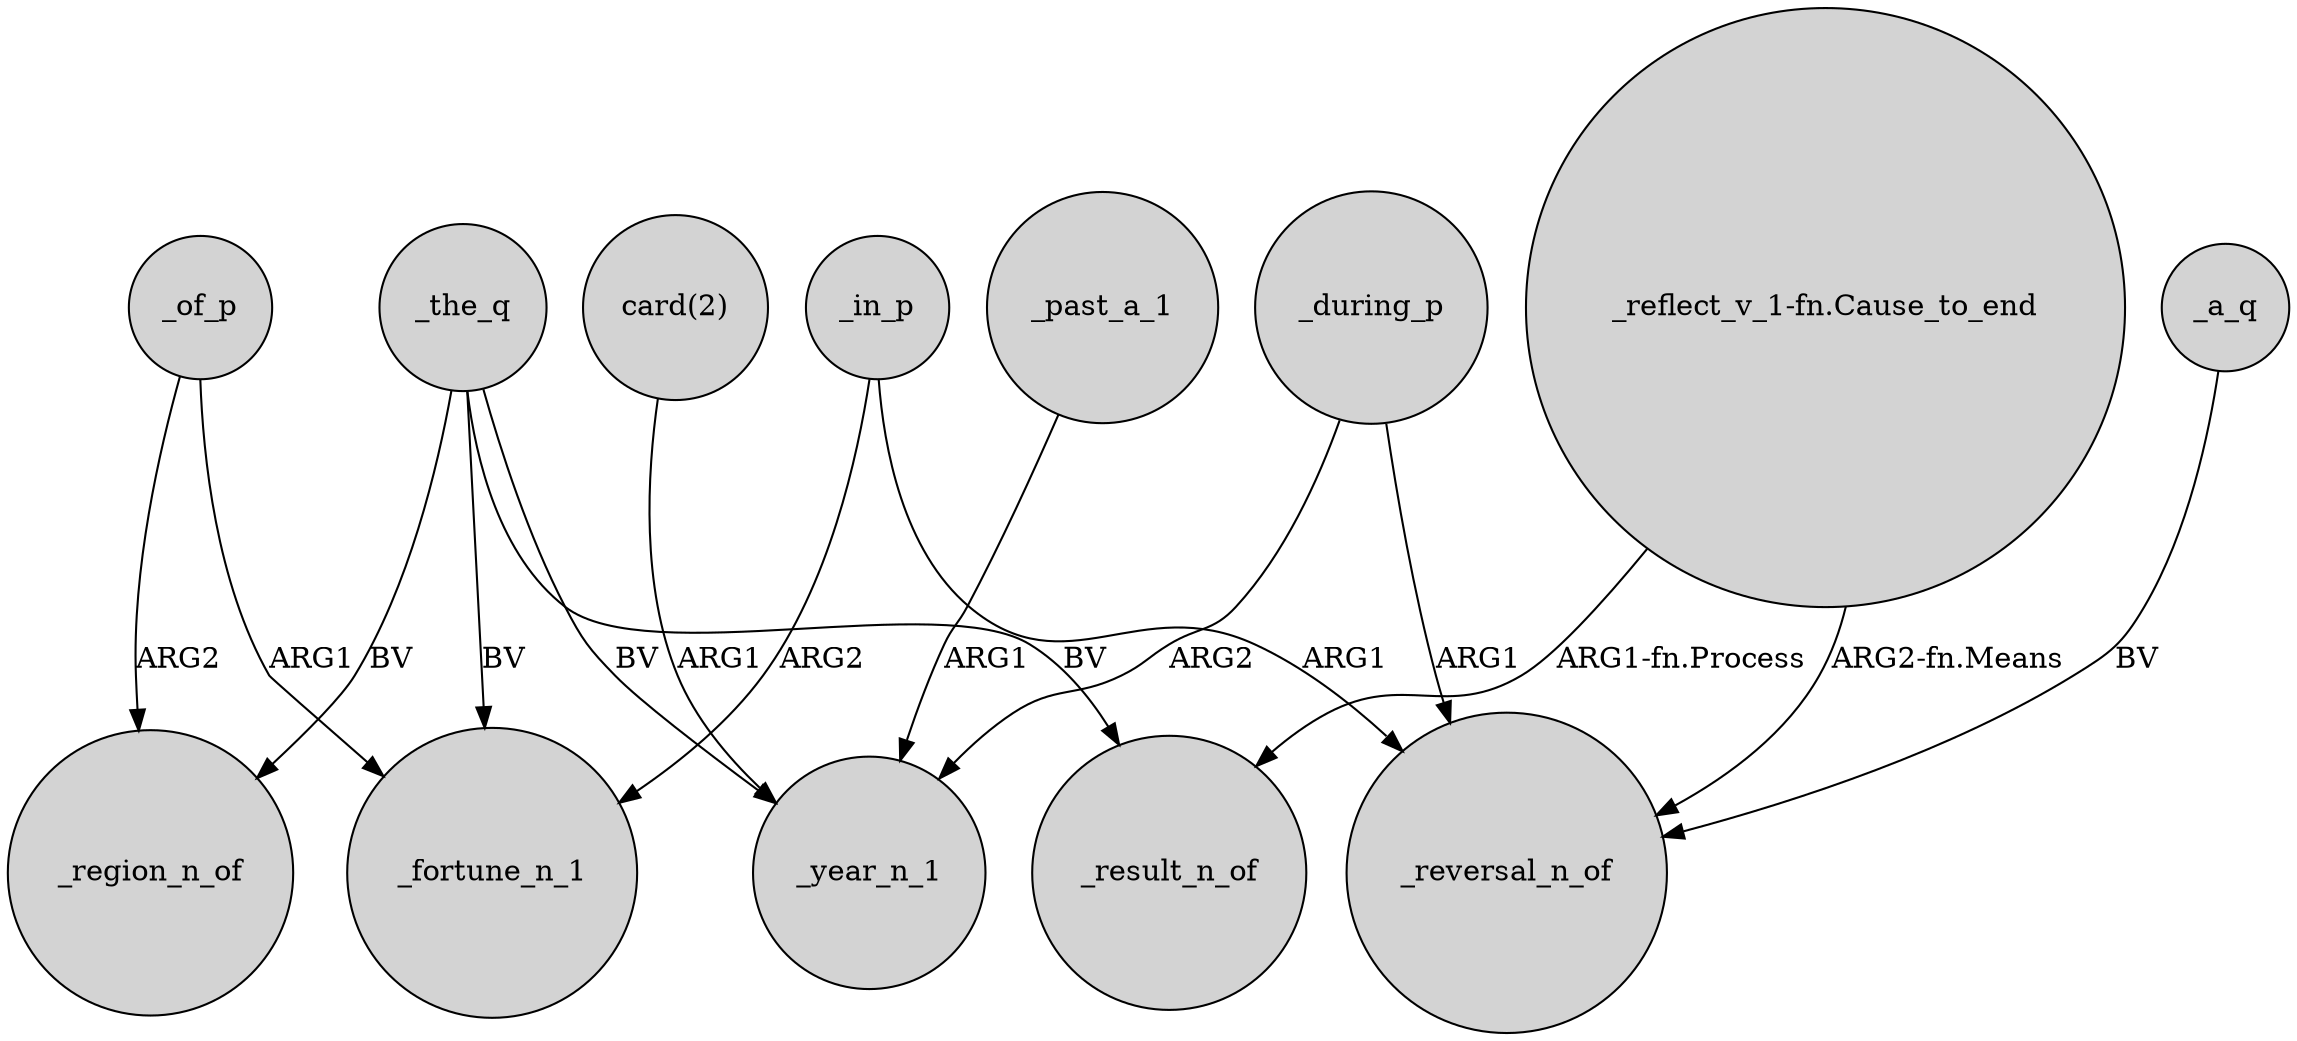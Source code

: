 digraph {
	node [shape=circle style=filled]
	_in_p -> _fortune_n_1 [label=ARG2]
	_past_a_1 -> _year_n_1 [label=ARG1]
	_the_q -> _year_n_1 [label=BV]
	"_reflect_v_1-fn.Cause_to_end" -> _result_n_of [label="ARG1-fn.Process"]
	"card(2)" -> _year_n_1 [label=ARG1]
	_the_q -> _region_n_of [label=BV]
	_the_q -> _result_n_of [label=BV]
	_during_p -> _reversal_n_of [label=ARG1]
	_of_p -> _region_n_of [label=ARG2]
	_during_p -> _year_n_1 [label=ARG2]
	_a_q -> _reversal_n_of [label=BV]
	"_reflect_v_1-fn.Cause_to_end" -> _reversal_n_of [label="ARG2-fn.Means"]
	_of_p -> _fortune_n_1 [label=ARG1]
	_in_p -> _reversal_n_of [label=ARG1]
	_the_q -> _fortune_n_1 [label=BV]
}
